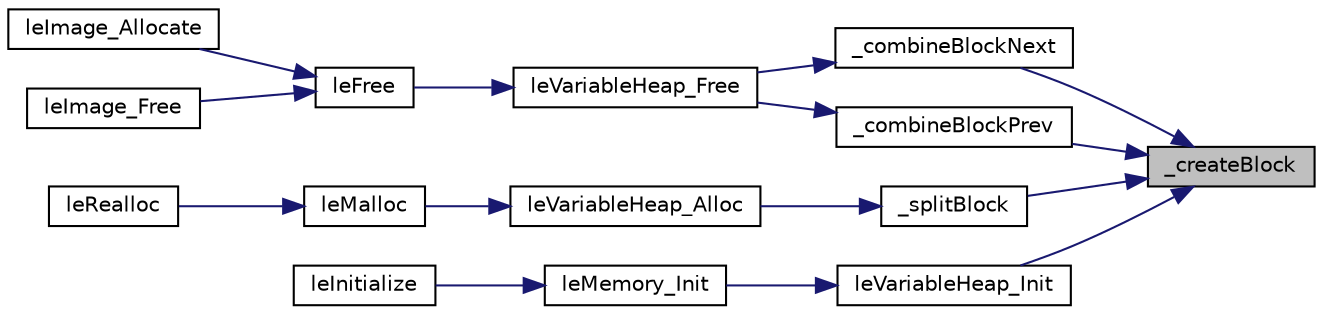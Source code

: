 digraph "_createBlock"
{
 // LATEX_PDF_SIZE
  edge [fontname="Helvetica",fontsize="10",labelfontname="Helvetica",labelfontsize="10"];
  node [fontname="Helvetica",fontsize="10",shape=record];
  rankdir="RL";
  Node1 [label="_createBlock",height=0.2,width=0.4,color="black", fillcolor="grey75", style="filled", fontcolor="black",tooltip=" "];
  Node1 -> Node2 [dir="back",color="midnightblue",fontsize="10",style="solid",fontname="Helvetica"];
  Node2 [label="_combineBlockNext",height=0.2,width=0.4,color="black", fillcolor="white", style="filled",URL="$legato__variableheap_8c.html#ad58f9f47422d91c3af6c7881099779cd",tooltip=" "];
  Node2 -> Node3 [dir="back",color="midnightblue",fontsize="10",style="solid",fontname="Helvetica"];
  Node3 [label="leVariableHeap_Free",height=0.2,width=0.4,color="black", fillcolor="white", style="filled",URL="$legato__variableheap_8h.html#aa1924b7cc36b0e02966c09c8b25fc95b",tooltip=" "];
  Node3 -> Node4 [dir="back",color="midnightblue",fontsize="10",style="solid",fontname="Helvetica"];
  Node4 [label="leFree",height=0.2,width=0.4,color="black", fillcolor="white", style="filled",URL="$legato__memory_8h.html#a9647f390df3a639e02ffdd5566d1721c",tooltip=" "];
  Node4 -> Node5 [dir="back",color="midnightblue",fontsize="10",style="solid",fontname="Helvetica"];
  Node5 [label="leImage_Allocate",height=0.2,width=0.4,color="black", fillcolor="white", style="filled",URL="$legato__image_8h.html#ac373d84a7342665ed1804e1a20787641",tooltip=" "];
  Node4 -> Node6 [dir="back",color="midnightblue",fontsize="10",style="solid",fontname="Helvetica"];
  Node6 [label="leImage_Free",height=0.2,width=0.4,color="black", fillcolor="white", style="filled",URL="$legato__image_8h.html#af05cda8d7125d09ed0ec1d1bf66c4966",tooltip=" "];
  Node1 -> Node7 [dir="back",color="midnightblue",fontsize="10",style="solid",fontname="Helvetica"];
  Node7 [label="_combineBlockPrev",height=0.2,width=0.4,color="black", fillcolor="white", style="filled",URL="$legato__variableheap_8c.html#ab2790a62ca863d0abf6f576266a54251",tooltip=" "];
  Node7 -> Node3 [dir="back",color="midnightblue",fontsize="10",style="solid",fontname="Helvetica"];
  Node1 -> Node8 [dir="back",color="midnightblue",fontsize="10",style="solid",fontname="Helvetica"];
  Node8 [label="_splitBlock",height=0.2,width=0.4,color="black", fillcolor="white", style="filled",URL="$legato__variableheap_8c.html#ab0ab060141ac1f25020eb5c0b98e8f4e",tooltip=" "];
  Node8 -> Node9 [dir="back",color="midnightblue",fontsize="10",style="solid",fontname="Helvetica"];
  Node9 [label="leVariableHeap_Alloc",height=0.2,width=0.4,color="black", fillcolor="white", style="filled",URL="$legato__variableheap_8h.html#a8e9167913bb9a5a0e36549e7f0eaac81",tooltip=" "];
  Node9 -> Node10 [dir="back",color="midnightblue",fontsize="10",style="solid",fontname="Helvetica"];
  Node10 [label="leMalloc",height=0.2,width=0.4,color="black", fillcolor="white", style="filled",URL="$legato__memory_8h.html#ade65fc8c21fd8519f63b01848a92dd88",tooltip=" "];
  Node10 -> Node11 [dir="back",color="midnightblue",fontsize="10",style="solid",fontname="Helvetica"];
  Node11 [label="leRealloc",height=0.2,width=0.4,color="black", fillcolor="white", style="filled",URL="$legato__memory_8h.html#a51bf085075cd105a0960cbe4e606659e",tooltip=" "];
  Node1 -> Node12 [dir="back",color="midnightblue",fontsize="10",style="solid",fontname="Helvetica"];
  Node12 [label="leVariableHeap_Init",height=0.2,width=0.4,color="black", fillcolor="white", style="filled",URL="$legato__variableheap_8h.html#abf3134055e812c6dbb6c1ab7a4636f56",tooltip=" "];
  Node12 -> Node13 [dir="back",color="midnightblue",fontsize="10",style="solid",fontname="Helvetica"];
  Node13 [label="leMemory_Init",height=0.2,width=0.4,color="black", fillcolor="white", style="filled",URL="$legato__memory_8h.html#ac38c0f1de3cbbd9241ea502463708e95",tooltip=" "];
  Node13 -> Node14 [dir="back",color="midnightblue",fontsize="10",style="solid",fontname="Helvetica"];
  Node14 [label="leInitialize",height=0.2,width=0.4,color="black", fillcolor="white", style="filled",URL="$legato__state_8h.html#a1467181552ce6400971058ea64ca68bd",tooltip=" "];
}
